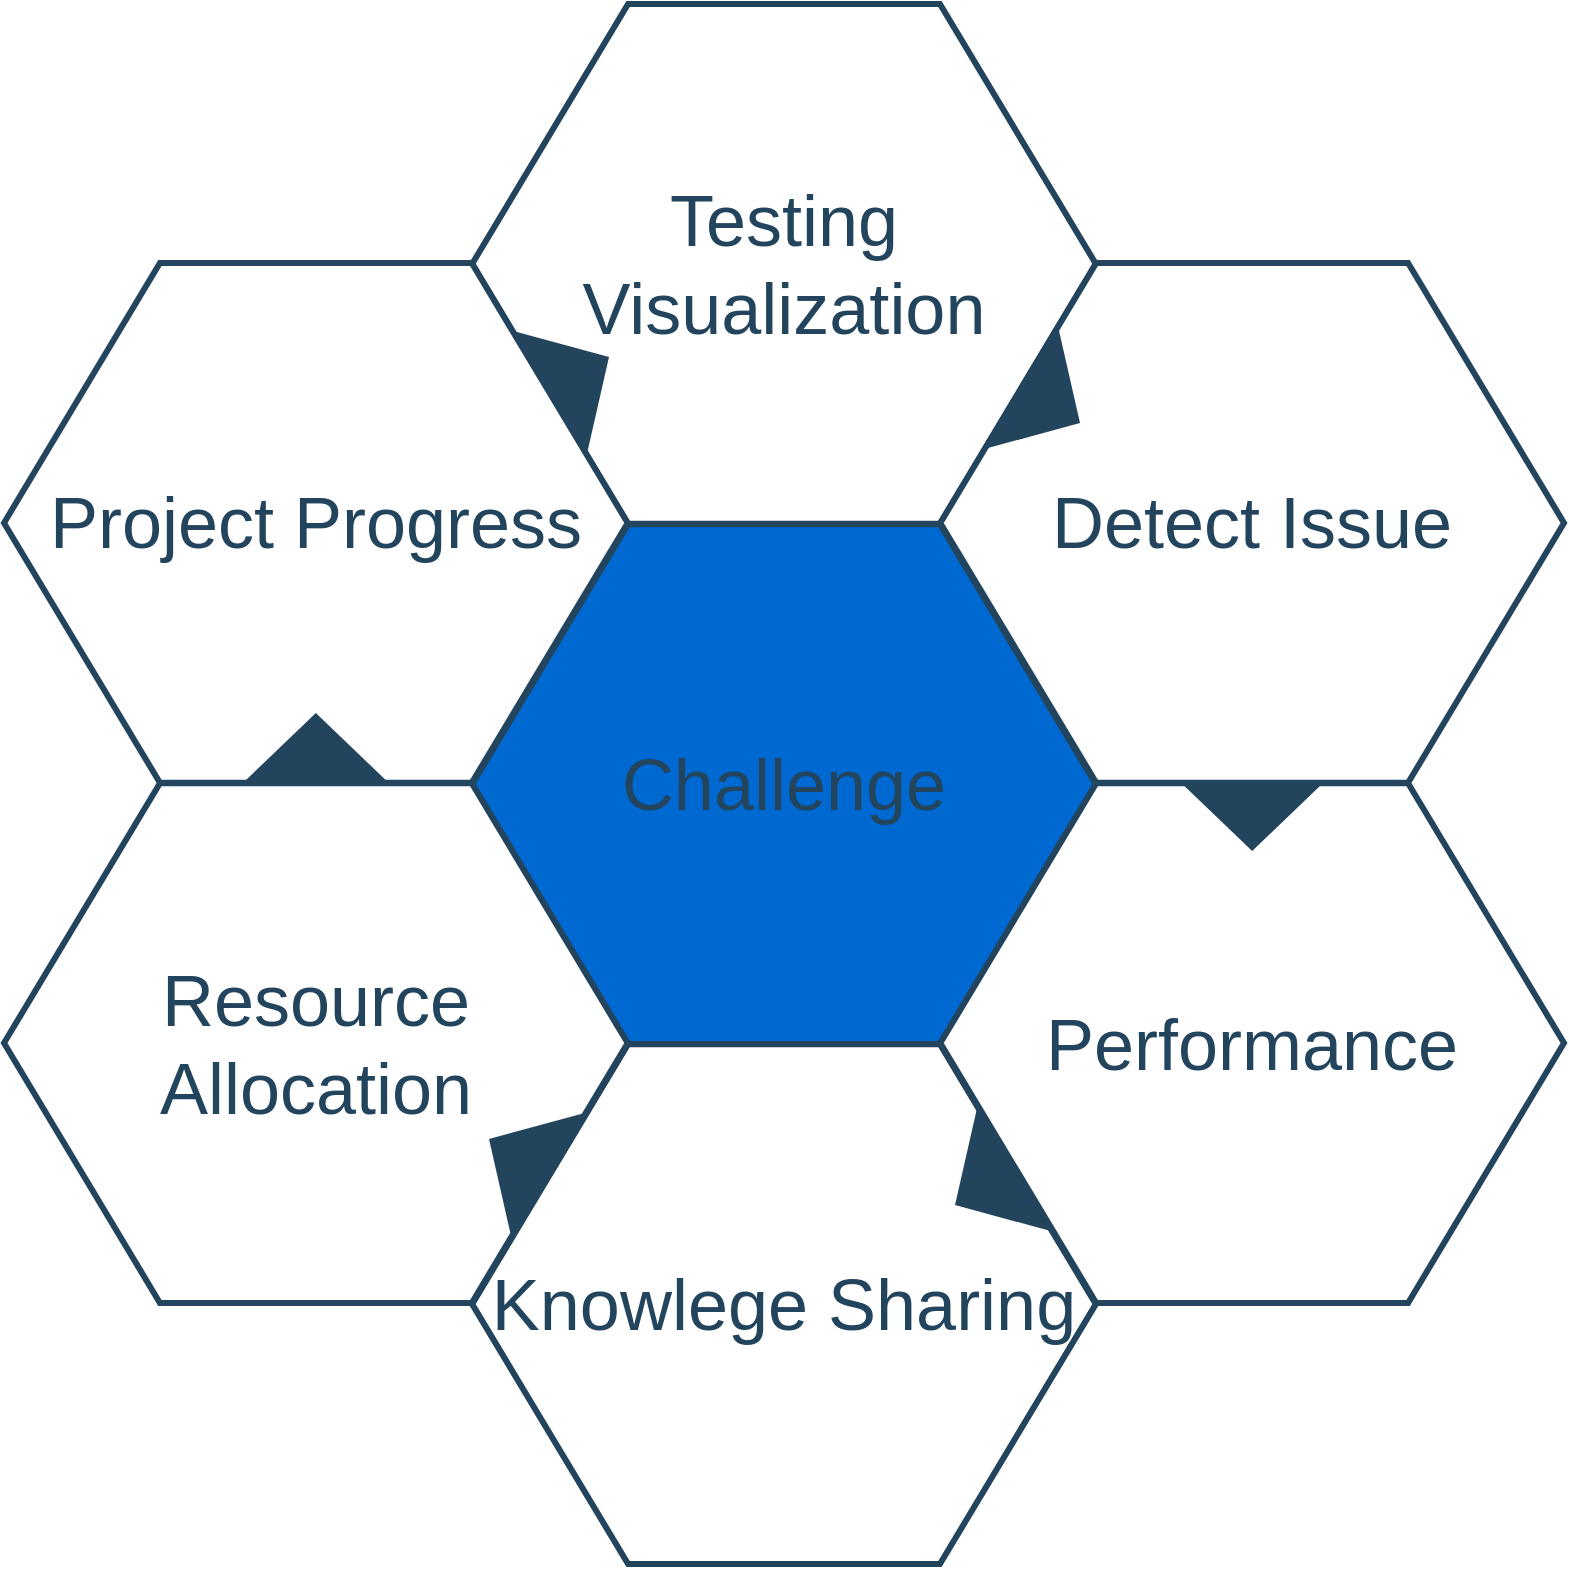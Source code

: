 <mxfile version="24.2.7" type="github">
  <diagram name="Page-1" id="3e8102d1-ef87-2e61-34e1-82d9a586fe2e">
    <mxGraphModel dx="1477" dy="782" grid="1" gridSize="10" guides="1" tooltips="1" connect="1" arrows="1" fold="1" page="1" pageScale="1" pageWidth="1100" pageHeight="850" background="none" math="0" shadow="0">
      <root>
        <mxCell id="0" />
        <mxCell id="1" parent="0" />
        <mxCell id="dmImda_RYnD6ApOCjsLj-3" value="&lt;font style=&quot;font-size: 36px;&quot;&gt;Challenge&lt;/font&gt;" style="shape=hexagon;perimeter=hexagonPerimeter2;whiteSpace=wrap;html=1;shadow=0;labelBackgroundColor=none;strokeColor=#23445D;fillColor=#0069D1;gradientColor=none;fontFamily=Helvetica;fontSize=23;fontColor=#23445d;align=center;strokeWidth=3;" parent="1" vertex="1">
          <mxGeometry x="274.079" y="920.132" width="311.842" height="259.868" as="geometry" />
        </mxCell>
        <mxCell id="dmImda_RYnD6ApOCjsLj-4" value="" style="triangle;whiteSpace=wrap;html=1;shadow=0;labelBackgroundColor=none;strokeColor=none;fillColor=#FFFFFF;fontFamily=Helvetica;fontSize=17;fontColor=#23445d;align=center;rotation=90;gradientColor=none;flipV=1;flipH=1;opacity=20;" parent="1" vertex="1">
          <mxGeometry x="155" y="938" width="72" height="152" as="geometry" />
        </mxCell>
        <mxCell id="dmImda_RYnD6ApOCjsLj-5" value="&lt;p style=&quot;language:en-US;margin-top:0pt;margin-bottom:0pt;margin-left:0in;&lt;br/&gt;text-align:left;direction:ltr;unicode-bidi:embed;mso-line-break-override:none;&lt;br/&gt;word-break:normal;punctuation-wrap:hanging&quot;&gt;&lt;font style=&quot;font-size: 36px;&quot;&gt;Testing Visualization&lt;/font&gt;&lt;/p&gt;" style="shape=hexagon;perimeter=hexagonPerimeter2;whiteSpace=wrap;html=1;shadow=0;labelBackgroundColor=none;strokeColor=#23445D;fillColor=#FFFFFF;gradientColor=none;fontFamily=Helvetica;fontSize=23;fontColor=#23445D;align=center;strokeWidth=3;" parent="1" vertex="1">
          <mxGeometry x="274.079" y="660" width="311.842" height="259.868" as="geometry" />
        </mxCell>
        <mxCell id="dmImda_RYnD6ApOCjsLj-6" value="&lt;span style=&quot;font-size: 36px;&quot;&gt;Detect Issue&lt;/span&gt;" style="shape=hexagon;perimeter=hexagonPerimeter2;whiteSpace=wrap;html=1;shadow=0;labelBackgroundColor=none;strokeColor=#23445D;fillColor=#FFFFFF;gradientColor=none;fontFamily=Helvetica;fontSize=23;fontColor=#23445d;align=center;strokeWidth=3;" parent="1" vertex="1">
          <mxGeometry x="508.158" y="789.533" width="311.842" height="259.868" as="geometry" />
        </mxCell>
        <mxCell id="dmImda_RYnD6ApOCjsLj-7" value="&lt;span style=&quot;font-size: 36px;&quot;&gt;Performance&lt;/span&gt;" style="shape=hexagon;perimeter=hexagonPerimeter2;whiteSpace=wrap;html=1;shadow=0;labelBackgroundColor=none;strokeColor=#23445D;fillColor=#FFFFFF;gradientColor=none;fontFamily=Helvetica;fontSize=23;fontColor=#23445d;align=center;strokeWidth=3;" parent="1" vertex="1">
          <mxGeometry x="508.158" y="1049.599" width="311.842" height="259.868" as="geometry" />
        </mxCell>
        <mxCell id="dmImda_RYnD6ApOCjsLj-8" value="&lt;span style=&quot;font-size: 36px;&quot;&gt;Knowlege Sharing&lt;/span&gt;" style="shape=hexagon;perimeter=hexagonPerimeter2;whiteSpace=wrap;html=1;shadow=0;labelBackgroundColor=none;strokeColor=#23445D;fillColor=#FFFFFF;gradientColor=none;fontFamily=Helvetica;fontSize=23;fontColor=#23445d;align=center;strokeWidth=3;" parent="1" vertex="1">
          <mxGeometry x="274.079" y="1180.132" width="311.842" height="259.868" as="geometry" />
        </mxCell>
        <mxCell id="dmImda_RYnD6ApOCjsLj-9" value="&lt;font style=&quot;font-size: 36px;&quot;&gt;Resource Allocation&lt;/font&gt;" style="shape=hexagon;perimeter=hexagonPerimeter2;whiteSpace=wrap;html=1;shadow=0;labelBackgroundColor=none;strokeColor=#23445D;fillColor=#FFFFFF;gradientColor=none;fontFamily=Helvetica;fontSize=23;fontColor=#23445d;align=center;strokeWidth=3;" parent="1" vertex="1">
          <mxGeometry x="40" y="1049.599" width="311.842" height="259.868" as="geometry" />
        </mxCell>
        <mxCell id="dmImda_RYnD6ApOCjsLj-10" value="&lt;font style=&quot;font-size: 36px;&quot;&gt;Project Progress&lt;/font&gt;" style="shape=hexagon;perimeter=hexagonPerimeter2;whiteSpace=wrap;html=1;shadow=0;labelBackgroundColor=none;strokeColor=#23445D;fillColor=#ffffff;gradientColor=none;fontFamily=Helvetica;fontSize=23;fontColor=#23445D;align=center;strokeWidth=3;" parent="1" vertex="1">
          <mxGeometry x="40.0" y="789.533" width="311.842" height="259.868" as="geometry" />
        </mxCell>
        <mxCell id="dmImda_RYnD6ApOCjsLj-11" value="" style="triangle;whiteSpace=wrap;html=1;shadow=0;labelBackgroundColor=none;strokeColor=none;fillColor=#23445D;fontFamily=Helvetica;fontSize=17;fontColor=#23445d;align=center;rotation=31;gradientColor=none;strokeWidth=3;" parent="1" vertex="1">
          <mxGeometry x="545.5" y="824" width="35" height="73" as="geometry" />
        </mxCell>
        <mxCell id="dmImda_RYnD6ApOCjsLj-12" value="" style="triangle;whiteSpace=wrap;html=1;shadow=0;labelBackgroundColor=none;strokeColor=none;fillColor=#23445D;fontFamily=Helvetica;fontSize=17;fontColor=#23445d;align=center;rotation=31;gradientColor=none;flipH=1;strokeWidth=3;" parent="1" vertex="1">
          <mxGeometry x="280" y="1200.0" width="35" height="73" as="geometry" />
        </mxCell>
        <mxCell id="dmImda_RYnD6ApOCjsLj-13" value="" style="triangle;whiteSpace=wrap;html=1;shadow=0;labelBackgroundColor=none;strokeColor=none;fillColor=#23445D;fontFamily=Helvetica;fontSize=17;fontColor=#23445d;align=center;rotation=329;gradientColor=none;strokeWidth=3;" parent="1" vertex="1">
          <mxGeometry x="310" y="809" width="35" height="73" as="geometry" />
        </mxCell>
        <mxCell id="dmImda_RYnD6ApOCjsLj-14" value="" style="triangle;whiteSpace=wrap;html=1;shadow=0;labelBackgroundColor=none;strokeColor=none;fillColor=#23445D;fontFamily=Helvetica;fontSize=17;fontColor=#23445d;align=center;rotation=329;gradientColor=none;flipH=1;strokeWidth=3;" parent="1" vertex="1">
          <mxGeometry x="513" y="1215.0" width="35" height="73" as="geometry" />
        </mxCell>
        <mxCell id="dmImda_RYnD6ApOCjsLj-15" value="" style="triangle;whiteSpace=wrap;html=1;shadow=0;labelBackgroundColor=none;strokeColor=none;fillColor=#23445D;fontFamily=Helvetica;fontSize=17;fontColor=#23445d;align=center;rotation=90;gradientColor=none;strokeWidth=3;" parent="1" vertex="1">
          <mxGeometry x="646.579" y="1029.5" width="35" height="73" as="geometry" />
        </mxCell>
        <mxCell id="dmImda_RYnD6ApOCjsLj-16" value="" style="triangle;whiteSpace=wrap;html=1;shadow=0;labelBackgroundColor=none;strokeColor=none;fillColor=#23445D;fontFamily=Helvetica;fontSize=17;fontColor=#23445d;align=center;rotation=90;gradientColor=none;flipH=1;strokeWidth=3;" parent="1" vertex="1">
          <mxGeometry x="178.421" y="995.5" width="35" height="73" as="geometry" />
        </mxCell>
      </root>
    </mxGraphModel>
  </diagram>
</mxfile>
